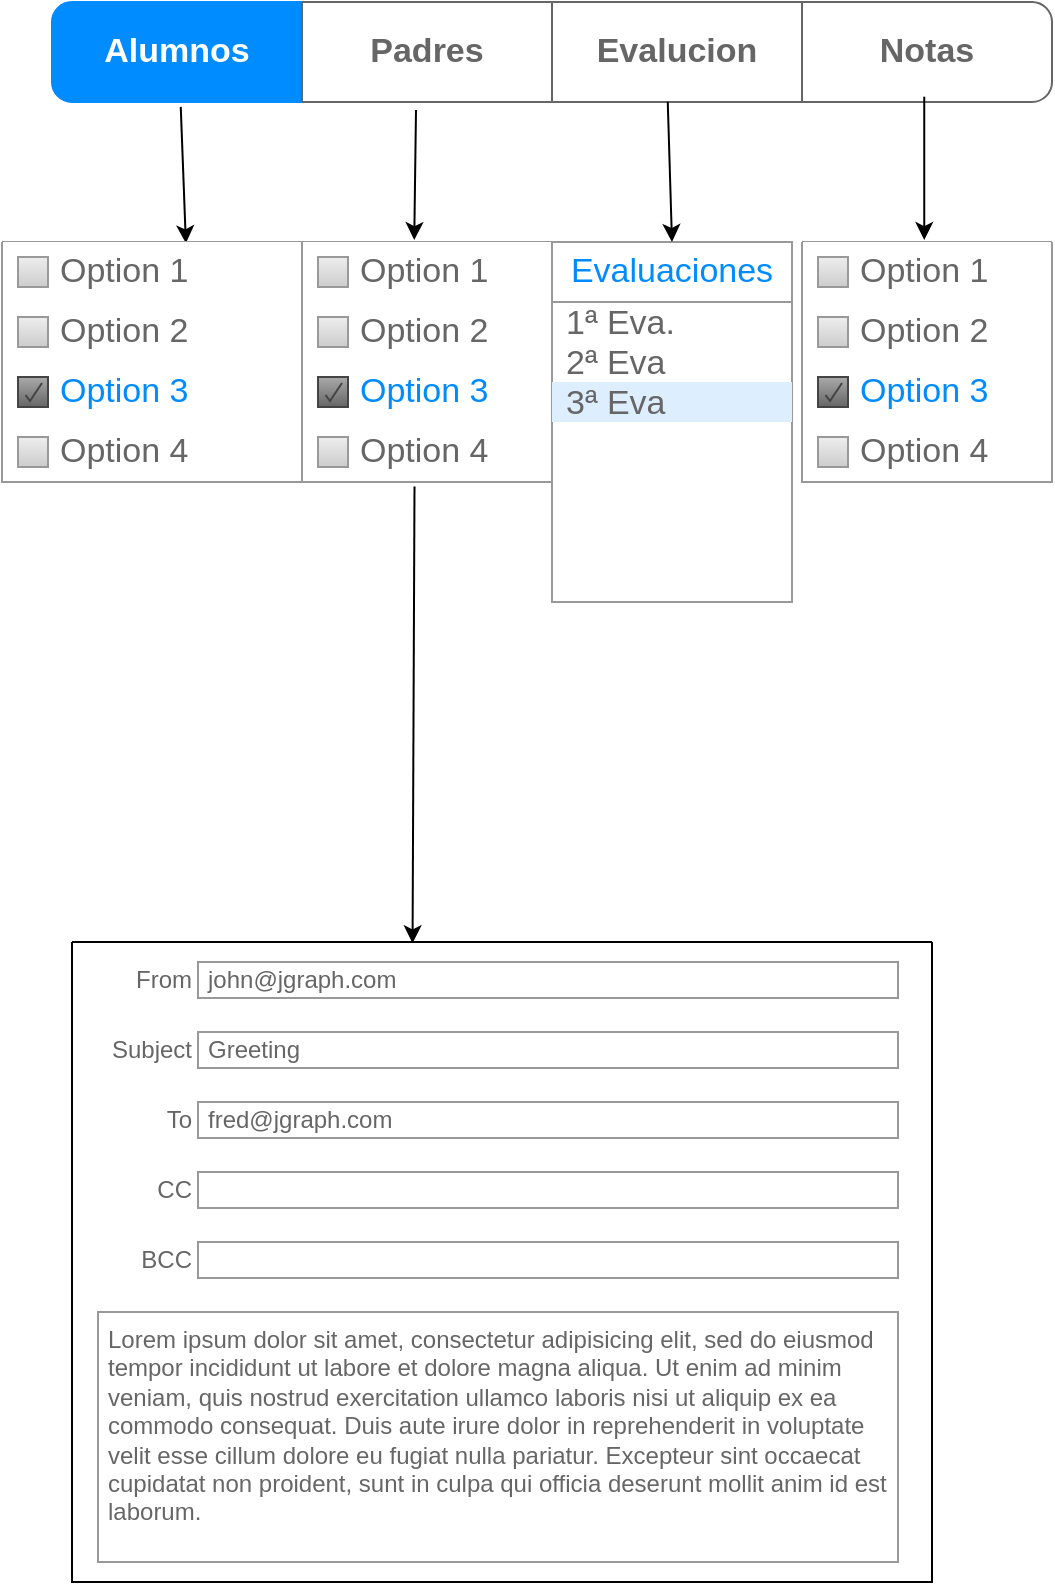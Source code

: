 <mxfile version="24.8.3">
  <diagram name="Página-1" id="2lHHYerKlnEtlwWDSVPK">
    <mxGraphModel dx="590" dy="1014" grid="1" gridSize="10" guides="1" tooltips="1" connect="1" arrows="1" fold="1" page="1" pageScale="1" pageWidth="827" pageHeight="1169" math="0" shadow="0">
      <root>
        <mxCell id="0" />
        <mxCell id="1" parent="0" />
        <mxCell id="n3-XZlE6_MYXK0TuiOmz-1" value="" style="swimlane;shape=mxgraph.bootstrap.anchor;strokeColor=#666666;fillColor=#ffffff;fontColor=#666666;fontStyle=0;childLayout=stackLayout;horizontal=0;startSize=0;horizontalStack=1;resizeParent=1;resizeParentMax=0;resizeLast=0;collapsible=0;marginBottom=0;whiteSpace=wrap;html=1;" vertex="1" parent="1">
          <mxGeometry x="190" y="50" width="500" height="50" as="geometry" />
        </mxCell>
        <mxCell id="n3-XZlE6_MYXK0TuiOmz-2" value="Alumnos" style="text;strokeColor=#008CFF;align=center;verticalAlign=middle;spacingLeft=10;spacingRight=10;overflow=hidden;points=[[0,0.5],[1,0.5]];portConstraint=eastwest;rotatable=0;whiteSpace=wrap;html=1;shape=mxgraph.mockup.leftButton;rSize=10;fillColor=#008CFF;fontColor=#ffffff;fontSize=17;fontStyle=1;" vertex="1" parent="n3-XZlE6_MYXK0TuiOmz-1">
          <mxGeometry width="125" height="50" as="geometry" />
        </mxCell>
        <mxCell id="n3-XZlE6_MYXK0TuiOmz-3" value="Padres" style="text;strokeColor=inherit;align=center;verticalAlign=middle;spacingLeft=10;spacingRight=10;overflow=hidden;points=[[0,0.5],[1,0.5]];portConstraint=eastwest;rotatable=0;whiteSpace=wrap;html=1;rSize=5;fillColor=inherit;fontColor=inherit;fontSize=17;fontStyle=1;" vertex="1" parent="n3-XZlE6_MYXK0TuiOmz-1">
          <mxGeometry x="125" width="125" height="50" as="geometry" />
        </mxCell>
        <mxCell id="n3-XZlE6_MYXK0TuiOmz-4" value="Evalucion" style="text;strokeColor=inherit;align=center;verticalAlign=middle;spacingLeft=10;spacingRight=10;overflow=hidden;points=[[0,0.5],[1,0.5]];portConstraint=eastwest;rotatable=0;whiteSpace=wrap;html=1;rSize=5;fillColor=inherit;fontColor=inherit;fontSize=17;fontStyle=1;" vertex="1" parent="n3-XZlE6_MYXK0TuiOmz-1">
          <mxGeometry x="250" width="125" height="50" as="geometry" />
        </mxCell>
        <mxCell id="n3-XZlE6_MYXK0TuiOmz-5" value="Notas" style="text;strokeColor=inherit;align=center;verticalAlign=middle;spacingLeft=10;spacingRight=10;overflow=hidden;points=[[0,0.5],[1,0.5]];portConstraint=eastwest;rotatable=0;whiteSpace=wrap;html=1;shape=mxgraph.mockup.rightButton;rSize=10;fillColor=inherit;fontColor=inherit;fontSize=17;fontStyle=1;" vertex="1" parent="n3-XZlE6_MYXK0TuiOmz-1">
          <mxGeometry x="375" width="125" height="50" as="geometry" />
        </mxCell>
        <mxCell id="n3-XZlE6_MYXK0TuiOmz-6" value="" style="endArrow=classic;html=1;rounded=0;exitX=0.515;exitY=1.049;exitDx=0;exitDy=0;exitPerimeter=0;entryX=0.613;entryY=0.022;entryDx=0;entryDy=0;entryPerimeter=0;" edge="1" parent="1" source="n3-XZlE6_MYXK0TuiOmz-2" target="n3-XZlE6_MYXK0TuiOmz-17">
          <mxGeometry width="50" height="50" relative="1" as="geometry">
            <mxPoint x="230" y="170" as="sourcePoint" />
            <mxPoint x="254" y="160" as="targetPoint" />
          </mxGeometry>
        </mxCell>
        <mxCell id="n3-XZlE6_MYXK0TuiOmz-16" value="" style="swimlane;strokeColor=#999999;swimlaneFillColor=#FFFFFF;fillColor=#ffffff;fontColor=#666666;fontStyle=0;childLayout=stackLayout;horizontal=1;startSize=0;horizontalStack=0;resizeParent=1;resizeParentMax=0;resizeLast=0;collapsible=0;marginBottom=0;whiteSpace=wrap;html=1;" vertex="1" parent="1">
          <mxGeometry x="165" y="170" width="150" height="120" as="geometry" />
        </mxCell>
        <mxCell id="n3-XZlE6_MYXK0TuiOmz-17" value="Option 1" style="text;strokeColor=none;align=left;verticalAlign=middle;spacingLeft=27;spacingRight=10;overflow=hidden;points=[[0,0.5],[1,0.5]];portConstraint=eastwest;rotatable=0;whiteSpace=wrap;html=1;fillColor=none;fontColor=inherit;fontSize=17;" vertex="1" parent="n3-XZlE6_MYXK0TuiOmz-16">
          <mxGeometry width="150" height="30" as="geometry" />
        </mxCell>
        <mxCell id="n3-XZlE6_MYXK0TuiOmz-18" value="" style="resizable=0;fillColor=#EEEEEE;strokeColor=#999999;gradientColor=#cccccc;html=1;" vertex="1" parent="n3-XZlE6_MYXK0TuiOmz-17">
          <mxGeometry y="0.5" width="15" height="15" relative="1" as="geometry">
            <mxPoint x="8" y="-7.5" as="offset" />
          </mxGeometry>
        </mxCell>
        <mxCell id="n3-XZlE6_MYXK0TuiOmz-19" value="Option 2" style="text;strokeColor=none;align=left;verticalAlign=middle;spacingLeft=27;spacingRight=10;overflow=hidden;points=[[0,0.5],[1,0.5]];portConstraint=eastwest;rotatable=0;whiteSpace=wrap;html=1;rSize=5;fillColor=none;fontColor=inherit;fontSize=17;" vertex="1" parent="n3-XZlE6_MYXK0TuiOmz-16">
          <mxGeometry y="30" width="150" height="30" as="geometry" />
        </mxCell>
        <mxCell id="n3-XZlE6_MYXK0TuiOmz-20" value="" style="resizable=0;fillColor=#EEEEEE;strokeColor=#999999;gradientColor=#cccccc;html=1;" vertex="1" parent="n3-XZlE6_MYXK0TuiOmz-19">
          <mxGeometry y="0.5" width="15" height="15" relative="1" as="geometry">
            <mxPoint x="8" y="-7.5" as="offset" />
          </mxGeometry>
        </mxCell>
        <mxCell id="n3-XZlE6_MYXK0TuiOmz-21" value="Option 3" style="text;strokeColor=none;align=left;verticalAlign=middle;spacingLeft=27;spacingRight=10;overflow=hidden;points=[[0,0.5],[1,0.5]];portConstraint=eastwest;rotatable=0;whiteSpace=wrap;html=1;rSize=5;fillColor=none;fontColor=#008CFF;fontSize=17;" vertex="1" parent="n3-XZlE6_MYXK0TuiOmz-16">
          <mxGeometry y="60" width="150" height="30" as="geometry" />
        </mxCell>
        <mxCell id="n3-XZlE6_MYXK0TuiOmz-22" value="" style="shape=mxgraph.mockup.forms.checkbox;resizable=0;fillColor=#AAAAAA;gradientColor=#666666;strokeColor=#444444;html=1;" vertex="1" parent="n3-XZlE6_MYXK0TuiOmz-21">
          <mxGeometry y="0.5" width="15" height="15" relative="1" as="geometry">
            <mxPoint x="8" y="-7.5" as="offset" />
          </mxGeometry>
        </mxCell>
        <mxCell id="n3-XZlE6_MYXK0TuiOmz-23" value="Option 4" style="text;strokeColor=none;align=left;verticalAlign=middle;spacingLeft=27;spacingRight=10;overflow=hidden;points=[[0,0.5],[1,0.5]];portConstraint=eastwest;rotatable=0;whiteSpace=wrap;html=1;fillColor=none;fontColor=inherit;fontSize=17;" vertex="1" parent="n3-XZlE6_MYXK0TuiOmz-16">
          <mxGeometry y="90" width="150" height="30" as="geometry" />
        </mxCell>
        <mxCell id="n3-XZlE6_MYXK0TuiOmz-24" value="" style="resizable=0;fillColor=#EEEEEE;strokeColor=#999999;gradientColor=#cccccc;html=1;" vertex="1" parent="n3-XZlE6_MYXK0TuiOmz-23">
          <mxGeometry y="0.5" width="15" height="15" relative="1" as="geometry">
            <mxPoint x="8" y="-7.5" as="offset" />
          </mxGeometry>
        </mxCell>
        <mxCell id="n3-XZlE6_MYXK0TuiOmz-25" value="" style="swimlane;strokeColor=#999999;swimlaneFillColor=#FFFFFF;fillColor=#ffffff;fontColor=#666666;fontStyle=0;childLayout=stackLayout;horizontal=1;startSize=0;horizontalStack=0;resizeParent=1;resizeParentMax=0;resizeLast=0;collapsible=0;marginBottom=0;whiteSpace=wrap;html=1;" vertex="1" parent="1">
          <mxGeometry x="315" y="170" width="125" height="120" as="geometry" />
        </mxCell>
        <mxCell id="n3-XZlE6_MYXK0TuiOmz-26" value="Option 1" style="text;strokeColor=none;align=left;verticalAlign=middle;spacingLeft=27;spacingRight=10;overflow=hidden;points=[[0,0.5],[1,0.5]];portConstraint=eastwest;rotatable=0;whiteSpace=wrap;html=1;fillColor=none;fontColor=inherit;fontSize=17;" vertex="1" parent="n3-XZlE6_MYXK0TuiOmz-25">
          <mxGeometry width="125" height="30" as="geometry" />
        </mxCell>
        <mxCell id="n3-XZlE6_MYXK0TuiOmz-27" value="" style="resizable=0;fillColor=#EEEEEE;strokeColor=#999999;gradientColor=#cccccc;html=1;" vertex="1" parent="n3-XZlE6_MYXK0TuiOmz-26">
          <mxGeometry y="0.5" width="15" height="15" relative="1" as="geometry">
            <mxPoint x="8" y="-7.5" as="offset" />
          </mxGeometry>
        </mxCell>
        <mxCell id="n3-XZlE6_MYXK0TuiOmz-28" value="Option 2" style="text;strokeColor=none;align=left;verticalAlign=middle;spacingLeft=27;spacingRight=10;overflow=hidden;points=[[0,0.5],[1,0.5]];portConstraint=eastwest;rotatable=0;whiteSpace=wrap;html=1;rSize=5;fillColor=none;fontColor=inherit;fontSize=17;" vertex="1" parent="n3-XZlE6_MYXK0TuiOmz-25">
          <mxGeometry y="30" width="125" height="30" as="geometry" />
        </mxCell>
        <mxCell id="n3-XZlE6_MYXK0TuiOmz-29" value="" style="resizable=0;fillColor=#EEEEEE;strokeColor=#999999;gradientColor=#cccccc;html=1;" vertex="1" parent="n3-XZlE6_MYXK0TuiOmz-28">
          <mxGeometry y="0.5" width="15" height="15" relative="1" as="geometry">
            <mxPoint x="8" y="-7.5" as="offset" />
          </mxGeometry>
        </mxCell>
        <mxCell id="n3-XZlE6_MYXK0TuiOmz-30" value="Option 3" style="text;strokeColor=none;align=left;verticalAlign=middle;spacingLeft=27;spacingRight=10;overflow=hidden;points=[[0,0.5],[1,0.5]];portConstraint=eastwest;rotatable=0;whiteSpace=wrap;html=1;rSize=5;fillColor=none;fontColor=#008CFF;fontSize=17;" vertex="1" parent="n3-XZlE6_MYXK0TuiOmz-25">
          <mxGeometry y="60" width="125" height="30" as="geometry" />
        </mxCell>
        <mxCell id="n3-XZlE6_MYXK0TuiOmz-31" value="" style="shape=mxgraph.mockup.forms.checkbox;resizable=0;fillColor=#AAAAAA;gradientColor=#666666;strokeColor=#444444;html=1;" vertex="1" parent="n3-XZlE6_MYXK0TuiOmz-30">
          <mxGeometry y="0.5" width="15" height="15" relative="1" as="geometry">
            <mxPoint x="8" y="-7.5" as="offset" />
          </mxGeometry>
        </mxCell>
        <mxCell id="n3-XZlE6_MYXK0TuiOmz-32" value="Option 4" style="text;strokeColor=none;align=left;verticalAlign=middle;spacingLeft=27;spacingRight=10;overflow=hidden;points=[[0,0.5],[1,0.5]];portConstraint=eastwest;rotatable=0;whiteSpace=wrap;html=1;fillColor=none;fontColor=inherit;fontSize=17;" vertex="1" parent="n3-XZlE6_MYXK0TuiOmz-25">
          <mxGeometry y="90" width="125" height="30" as="geometry" />
        </mxCell>
        <mxCell id="n3-XZlE6_MYXK0TuiOmz-33" value="" style="resizable=0;fillColor=#EEEEEE;strokeColor=#999999;gradientColor=#cccccc;html=1;" vertex="1" parent="n3-XZlE6_MYXK0TuiOmz-32">
          <mxGeometry y="0.5" width="15" height="15" relative="1" as="geometry">
            <mxPoint x="8" y="-7.5" as="offset" />
          </mxGeometry>
        </mxCell>
        <mxCell id="n3-XZlE6_MYXK0TuiOmz-34" value="" style="endArrow=classic;html=1;rounded=0;exitX=0.456;exitY=1.08;exitDx=0;exitDy=0;exitPerimeter=0;entryX=0.449;entryY=-0.033;entryDx=0;entryDy=0;entryPerimeter=0;" edge="1" parent="1" source="n3-XZlE6_MYXK0TuiOmz-3" target="n3-XZlE6_MYXK0TuiOmz-26">
          <mxGeometry width="50" height="50" relative="1" as="geometry">
            <mxPoint x="330" y="320" as="sourcePoint" />
            <mxPoint x="380" y="270" as="targetPoint" />
          </mxGeometry>
        </mxCell>
        <mxCell id="n3-XZlE6_MYXK0TuiOmz-35" value="Evaluaciones" style="swimlane;strokeColor=#999999;swimlaneFillColor=#FFFFFF;fillColor=#ffffff;fontColor=#008CFF;fontStyle=0;childLayout=stackLayout;horizontal=1;startSize=30;horizontalStack=0;resizeParent=1;resizeParentMax=0;resizeLast=0;collapsible=0;marginBottom=0;whiteSpace=wrap;html=1;fontSize=17;" vertex="1" parent="1">
          <mxGeometry x="440" y="170" width="120" height="180" as="geometry" />
        </mxCell>
        <mxCell id="n3-XZlE6_MYXK0TuiOmz-36" value="1ª Eva." style="text;spacing=0;strokeColor=none;align=left;verticalAlign=middle;spacingLeft=7;spacingRight=10;overflow=hidden;points=[[0,0.5],[1,0.5]];portConstraint=eastwest;rotatable=0;whiteSpace=wrap;html=1;fillColor=none;fontColor=#666666;fontSize=17;" vertex="1" parent="n3-XZlE6_MYXK0TuiOmz-35">
          <mxGeometry y="30" width="120" height="20" as="geometry" />
        </mxCell>
        <mxCell id="n3-XZlE6_MYXK0TuiOmz-37" value="2ª Eva" style="text;spacing=0;strokeColor=none;align=left;verticalAlign=middle;spacingLeft=7;spacingRight=10;overflow=hidden;points=[[0,0.5],[1,0.5]];portConstraint=eastwest;rotatable=0;whiteSpace=wrap;html=1;rSize=5;fillColor=none;fontColor=#666666;fontSize=17;" vertex="1" parent="n3-XZlE6_MYXK0TuiOmz-35">
          <mxGeometry y="50" width="120" height="20" as="geometry" />
        </mxCell>
        <mxCell id="n3-XZlE6_MYXK0TuiOmz-38" value="3ª Eva" style="text;spacing=0;strokeColor=none;align=left;verticalAlign=middle;spacingLeft=7;spacingRight=10;overflow=hidden;points=[[0,0.5],[1,0.5]];portConstraint=eastwest;rotatable=0;whiteSpace=wrap;html=1;rSize=5;fillColor=#DDEEFF;fontColor=#666666;fontSize=17;" vertex="1" parent="n3-XZlE6_MYXK0TuiOmz-35">
          <mxGeometry y="70" width="120" height="20" as="geometry" />
        </mxCell>
        <mxCell id="n3-XZlE6_MYXK0TuiOmz-40" value="" style="text;spacing=0;strokeColor=none;align=left;verticalAlign=middle;spacingLeft=7;spacingRight=10;overflow=hidden;points=[[0,0.5],[1,0.5]];portConstraint=eastwest;rotatable=0;whiteSpace=wrap;html=1;fillColor=none;fontColor=#666666;fontSize=17;" vertex="1" parent="n3-XZlE6_MYXK0TuiOmz-35">
          <mxGeometry y="90" width="120" height="90" as="geometry" />
        </mxCell>
        <mxCell id="n3-XZlE6_MYXK0TuiOmz-41" value="" style="endArrow=classic;html=1;rounded=0;exitX=0.463;exitY=0.997;exitDx=0;exitDy=0;exitPerimeter=0;entryX=0.5;entryY=0;entryDx=0;entryDy=0;" edge="1" parent="1" source="n3-XZlE6_MYXK0TuiOmz-4" target="n3-XZlE6_MYXK0TuiOmz-35">
          <mxGeometry width="50" height="50" relative="1" as="geometry">
            <mxPoint x="480" y="160" as="sourcePoint" />
            <mxPoint x="530" y="110" as="targetPoint" />
          </mxGeometry>
        </mxCell>
        <mxCell id="n3-XZlE6_MYXK0TuiOmz-42" value="" style="swimlane;strokeColor=#999999;swimlaneFillColor=#FFFFFF;fillColor=#ffffff;fontColor=#666666;fontStyle=0;childLayout=stackLayout;horizontal=1;startSize=0;horizontalStack=0;resizeParent=1;resizeParentMax=0;resizeLast=0;collapsible=0;marginBottom=0;whiteSpace=wrap;html=1;" vertex="1" parent="1">
          <mxGeometry x="565" y="170" width="125" height="120" as="geometry" />
        </mxCell>
        <mxCell id="n3-XZlE6_MYXK0TuiOmz-43" value="Option 1" style="text;strokeColor=none;align=left;verticalAlign=middle;spacingLeft=27;spacingRight=10;overflow=hidden;points=[[0,0.5],[1,0.5]];portConstraint=eastwest;rotatable=0;whiteSpace=wrap;html=1;fillColor=none;fontColor=inherit;fontSize=17;" vertex="1" parent="n3-XZlE6_MYXK0TuiOmz-42">
          <mxGeometry width="125" height="30" as="geometry" />
        </mxCell>
        <mxCell id="n3-XZlE6_MYXK0TuiOmz-44" value="" style="resizable=0;fillColor=#EEEEEE;strokeColor=#999999;gradientColor=#cccccc;html=1;" vertex="1" parent="n3-XZlE6_MYXK0TuiOmz-43">
          <mxGeometry y="0.5" width="15" height="15" relative="1" as="geometry">
            <mxPoint x="8" y="-7.5" as="offset" />
          </mxGeometry>
        </mxCell>
        <mxCell id="n3-XZlE6_MYXK0TuiOmz-45" value="Option 2" style="text;strokeColor=none;align=left;verticalAlign=middle;spacingLeft=27;spacingRight=10;overflow=hidden;points=[[0,0.5],[1,0.5]];portConstraint=eastwest;rotatable=0;whiteSpace=wrap;html=1;rSize=5;fillColor=none;fontColor=inherit;fontSize=17;" vertex="1" parent="n3-XZlE6_MYXK0TuiOmz-42">
          <mxGeometry y="30" width="125" height="30" as="geometry" />
        </mxCell>
        <mxCell id="n3-XZlE6_MYXK0TuiOmz-46" value="" style="resizable=0;fillColor=#EEEEEE;strokeColor=#999999;gradientColor=#cccccc;html=1;" vertex="1" parent="n3-XZlE6_MYXK0TuiOmz-45">
          <mxGeometry y="0.5" width="15" height="15" relative="1" as="geometry">
            <mxPoint x="8" y="-7.5" as="offset" />
          </mxGeometry>
        </mxCell>
        <mxCell id="n3-XZlE6_MYXK0TuiOmz-47" value="Option 3" style="text;strokeColor=none;align=left;verticalAlign=middle;spacingLeft=27;spacingRight=10;overflow=hidden;points=[[0,0.5],[1,0.5]];portConstraint=eastwest;rotatable=0;whiteSpace=wrap;html=1;rSize=5;fillColor=none;fontColor=#008CFF;fontSize=17;" vertex="1" parent="n3-XZlE6_MYXK0TuiOmz-42">
          <mxGeometry y="60" width="125" height="30" as="geometry" />
        </mxCell>
        <mxCell id="n3-XZlE6_MYXK0TuiOmz-48" value="" style="shape=mxgraph.mockup.forms.checkbox;resizable=0;fillColor=#AAAAAA;gradientColor=#666666;strokeColor=#444444;html=1;" vertex="1" parent="n3-XZlE6_MYXK0TuiOmz-47">
          <mxGeometry y="0.5" width="15" height="15" relative="1" as="geometry">
            <mxPoint x="8" y="-7.5" as="offset" />
          </mxGeometry>
        </mxCell>
        <mxCell id="n3-XZlE6_MYXK0TuiOmz-49" value="Option 4" style="text;strokeColor=none;align=left;verticalAlign=middle;spacingLeft=27;spacingRight=10;overflow=hidden;points=[[0,0.5],[1,0.5]];portConstraint=eastwest;rotatable=0;whiteSpace=wrap;html=1;fillColor=none;fontColor=inherit;fontSize=17;" vertex="1" parent="n3-XZlE6_MYXK0TuiOmz-42">
          <mxGeometry y="90" width="125" height="30" as="geometry" />
        </mxCell>
        <mxCell id="n3-XZlE6_MYXK0TuiOmz-50" value="" style="resizable=0;fillColor=#EEEEEE;strokeColor=#999999;gradientColor=#cccccc;html=1;" vertex="1" parent="n3-XZlE6_MYXK0TuiOmz-49">
          <mxGeometry y="0.5" width="15" height="15" relative="1" as="geometry">
            <mxPoint x="8" y="-7.5" as="offset" />
          </mxGeometry>
        </mxCell>
        <mxCell id="n3-XZlE6_MYXK0TuiOmz-51" value="" style="endArrow=classic;html=1;rounded=0;exitX=0.489;exitY=0.947;exitDx=0;exitDy=0;exitPerimeter=0;entryX=0.489;entryY=-0.033;entryDx=0;entryDy=0;entryPerimeter=0;" edge="1" parent="1" source="n3-XZlE6_MYXK0TuiOmz-5" target="n3-XZlE6_MYXK0TuiOmz-43">
          <mxGeometry width="50" height="50" relative="1" as="geometry">
            <mxPoint x="600" y="160" as="sourcePoint" />
            <mxPoint x="650" y="110" as="targetPoint" />
          </mxGeometry>
        </mxCell>
        <mxCell id="n3-XZlE6_MYXK0TuiOmz-52" value="" style="endArrow=classic;html=1;rounded=0;exitX=0.45;exitY=1.075;exitDx=0;exitDy=0;exitPerimeter=0;entryX=0.396;entryY=0.002;entryDx=0;entryDy=0;entryPerimeter=0;" edge="1" parent="1" source="n3-XZlE6_MYXK0TuiOmz-32" target="n3-XZlE6_MYXK0TuiOmz-64">
          <mxGeometry width="50" height="50" relative="1" as="geometry">
            <mxPoint x="350" y="450" as="sourcePoint" />
            <mxPoint x="371" y="520" as="targetPoint" />
          </mxGeometry>
        </mxCell>
        <mxCell id="n3-XZlE6_MYXK0TuiOmz-53" value="From" style="strokeWidth=1;shadow=0;dashed=0;align=center;html=1;shape=mxgraph.mockup.forms.anchor;align=right;spacingRight=2;fontColor=#666666;" vertex="1" parent="1">
          <mxGeometry x="213" y="530" width="50" height="18" as="geometry" />
        </mxCell>
        <mxCell id="n3-XZlE6_MYXK0TuiOmz-54" value="john@jgraph.com" style="strokeWidth=1;shadow=0;dashed=0;align=center;html=1;shape=mxgraph.mockup.forms.rrect;fillColor=#ffffff;rSize=0;fontColor=#666666;align=left;spacingLeft=3;strokeColor=#999999;" vertex="1" parent="1">
          <mxGeometry x="263" y="530" width="350" height="18" as="geometry" />
        </mxCell>
        <mxCell id="n3-XZlE6_MYXK0TuiOmz-55" value="Subject" style="strokeWidth=1;shadow=0;dashed=0;align=center;html=1;shape=mxgraph.mockup.forms.anchor;align=right;spacingRight=2;fontColor=#666666;" vertex="1" parent="1">
          <mxGeometry x="213" y="565" width="50" height="18" as="geometry" />
        </mxCell>
        <mxCell id="n3-XZlE6_MYXK0TuiOmz-56" value="Greeting" style="strokeWidth=1;shadow=0;dashed=0;align=center;html=1;shape=mxgraph.mockup.forms.rrect;fillColor=#ffffff;rSize=0;fontColor=#666666;align=left;spacingLeft=3;strokeColor=#999999;" vertex="1" parent="1">
          <mxGeometry x="263" y="565" width="350" height="18" as="geometry" />
        </mxCell>
        <mxCell id="n3-XZlE6_MYXK0TuiOmz-57" value="To" style="strokeWidth=1;shadow=0;dashed=0;align=center;html=1;shape=mxgraph.mockup.forms.anchor;align=right;spacingRight=2;fontColor=#666666;" vertex="1" parent="1">
          <mxGeometry x="213" y="600" width="50" height="18" as="geometry" />
        </mxCell>
        <mxCell id="n3-XZlE6_MYXK0TuiOmz-58" value="fred@jgraph.com" style="strokeWidth=1;shadow=0;dashed=0;align=center;html=1;shape=mxgraph.mockup.forms.rrect;fillColor=#ffffff;rSize=0;fontColor=#666666;align=left;spacingLeft=3;strokeColor=#999999;" vertex="1" parent="1">
          <mxGeometry x="263" y="600" width="350" height="18" as="geometry" />
        </mxCell>
        <mxCell id="n3-XZlE6_MYXK0TuiOmz-59" value="CC" style="strokeWidth=1;shadow=0;dashed=0;align=center;html=1;shape=mxgraph.mockup.forms.anchor;align=right;spacingRight=2;fontColor=#666666;" vertex="1" parent="1">
          <mxGeometry x="213" y="635" width="50" height="18" as="geometry" />
        </mxCell>
        <mxCell id="n3-XZlE6_MYXK0TuiOmz-60" value="" style="strokeWidth=1;shadow=0;dashed=0;align=center;html=1;shape=mxgraph.mockup.forms.rrect;fillColor=#ffffff;rSize=0;fontColor=#666666;align=left;spacingLeft=3;strokeColor=#999999;" vertex="1" parent="1">
          <mxGeometry x="263" y="635" width="350" height="18" as="geometry" />
        </mxCell>
        <mxCell id="n3-XZlE6_MYXK0TuiOmz-61" value="BCC" style="strokeWidth=1;shadow=0;dashed=0;align=center;html=1;shape=mxgraph.mockup.forms.anchor;align=right;spacingRight=2;fontColor=#666666;" vertex="1" parent="1">
          <mxGeometry x="213" y="670" width="50" height="18" as="geometry" />
        </mxCell>
        <mxCell id="n3-XZlE6_MYXK0TuiOmz-62" value="" style="strokeWidth=1;shadow=0;dashed=0;align=center;html=1;shape=mxgraph.mockup.forms.rrect;fillColor=#ffffff;rSize=0;fontColor=#666666;align=left;spacingLeft=3;strokeColor=#999999;" vertex="1" parent="1">
          <mxGeometry x="263" y="670" width="350" height="18" as="geometry" />
        </mxCell>
        <mxCell id="n3-XZlE6_MYXK0TuiOmz-63" value="Lorem ipsum dolor sit amet, consectetur adipisicing elit, sed do eiusmod tempor incididunt ut labore et dolore magna aliqua. Ut enim ad minim veniam, quis nostrud exercitation ullamco laboris nisi ut aliquip ex ea commodo consequat. Duis aute irure dolor in reprehenderit in voluptate velit esse cillum dolore eu fugiat nulla pariatur. Excepteur sint occaecat cupidatat non proident, sunt in culpa qui officia deserunt mollit anim id est laborum." style="strokeWidth=1;shadow=0;dashed=0;align=center;html=1;shape=mxgraph.mockup.forms.rrect;fillColor=#ffffff;rSize=0;fontColor=#666666;align=left;spacingLeft=3;strokeColor=#999999;verticalAlign=top;whiteSpace=wrap;" vertex="1" parent="1">
          <mxGeometry x="213" y="705" width="400" height="125" as="geometry" />
        </mxCell>
        <mxCell id="n3-XZlE6_MYXK0TuiOmz-64" value="" style="swimlane;startSize=0;" vertex="1" parent="1">
          <mxGeometry x="200" y="520" width="430" height="320" as="geometry" />
        </mxCell>
      </root>
    </mxGraphModel>
  </diagram>
</mxfile>
